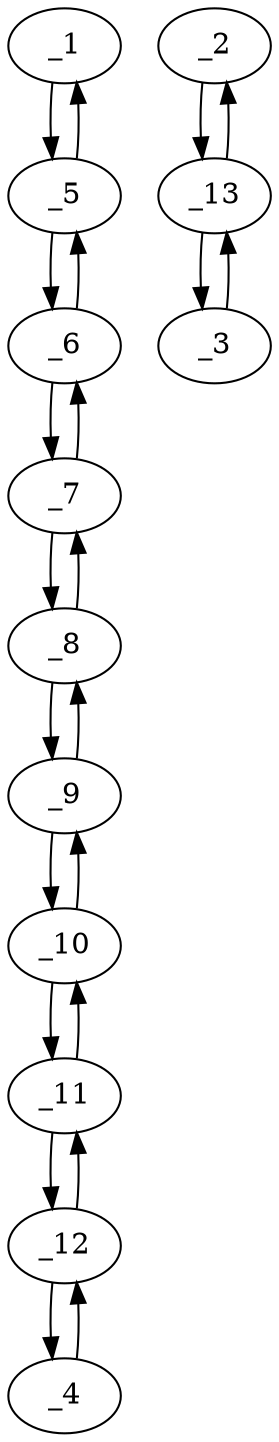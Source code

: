 digraph s1980_04 {
	_1	 [x="111.000000",
		y="96.000000"];
	_5	 [x="102.000000",
		y="104.000000"];
	_1 -> _5	 [angle="2.414950",
		orient="0.664364"];
	_2	 [x="30.000000",
		y="121.000000"];
	_13	 [x="36.000000",
		y="136.000000"];
	_2 -> _13	 [angle="1.190290",
		orient="0.928477"];
	_3	 [x="30.000000",
		y="146.000000"];
	_3 -> _13	 [angle="-1.030377",
		orient="-0.857493"];
	_4	 [x="85.000000",
		y="201.000000"];
	_12	 [x="80.000000",
		y="185.000000"];
	_4 -> _12	 [angle="-1.873681",
		orient="-0.954480"];
	_5 -> _1	 [angle="-0.726642",
		orient="-0.664364"];
	_6	 [x="82.000000",
		y="105.000000"];
	_5 -> _6	 [angle="3.091634",
		orient="0.049938"];
	_6 -> _5	 [angle="-0.049958",
		orient="-0.049938"];
	_7	 [x="67.000000",
		y="112.000000"];
	_6 -> _7	 [angle="2.704965",
		orient="0.422885"];
	_7 -> _6	 [angle="-0.436627",
		orient="-0.422885"];
	_8	 [x="64.000000",
		y="126.000000"];
	_7 -> _8	 [angle="1.781890",
		orient="0.977802"];
	_8 -> _7	 [angle="-1.359703",
		orient="-0.977802"];
	_9	 [x="60.000000",
		y="143.000000"];
	_8 -> _9	 [angle="1.801887",
		orient="0.973417"];
	_9 -> _8	 [angle="-1.339706",
		orient="-0.973417"];
	_10	 [x="63.000000",
		y="159.000000"];
	_9 -> _10	 [angle="1.385448",
		orient="0.982872"];
	_10 -> _9	 [angle="-1.756144",
		orient="-0.982872"];
	_11	 [x="72.000000",
		y="172.000000"];
	_10 -> _11	 [angle="0.965252",
		orient="0.822192"];
	_11 -> _10	 [angle="-2.176341",
		orient="-0.822192"];
	_11 -> _12	 [angle="1.019141",
		orient="0.851658"];
	_12 -> _4	 [angle="1.267911",
		orient="0.954480"];
	_12 -> _11	 [angle="-2.122451",
		orient="-0.851658"];
	_13 -> _2	 [angle="-1.951303",
		orient="-0.928477"];
	_13 -> _3	 [angle="2.111216",
		orient="0.857493"];
}
